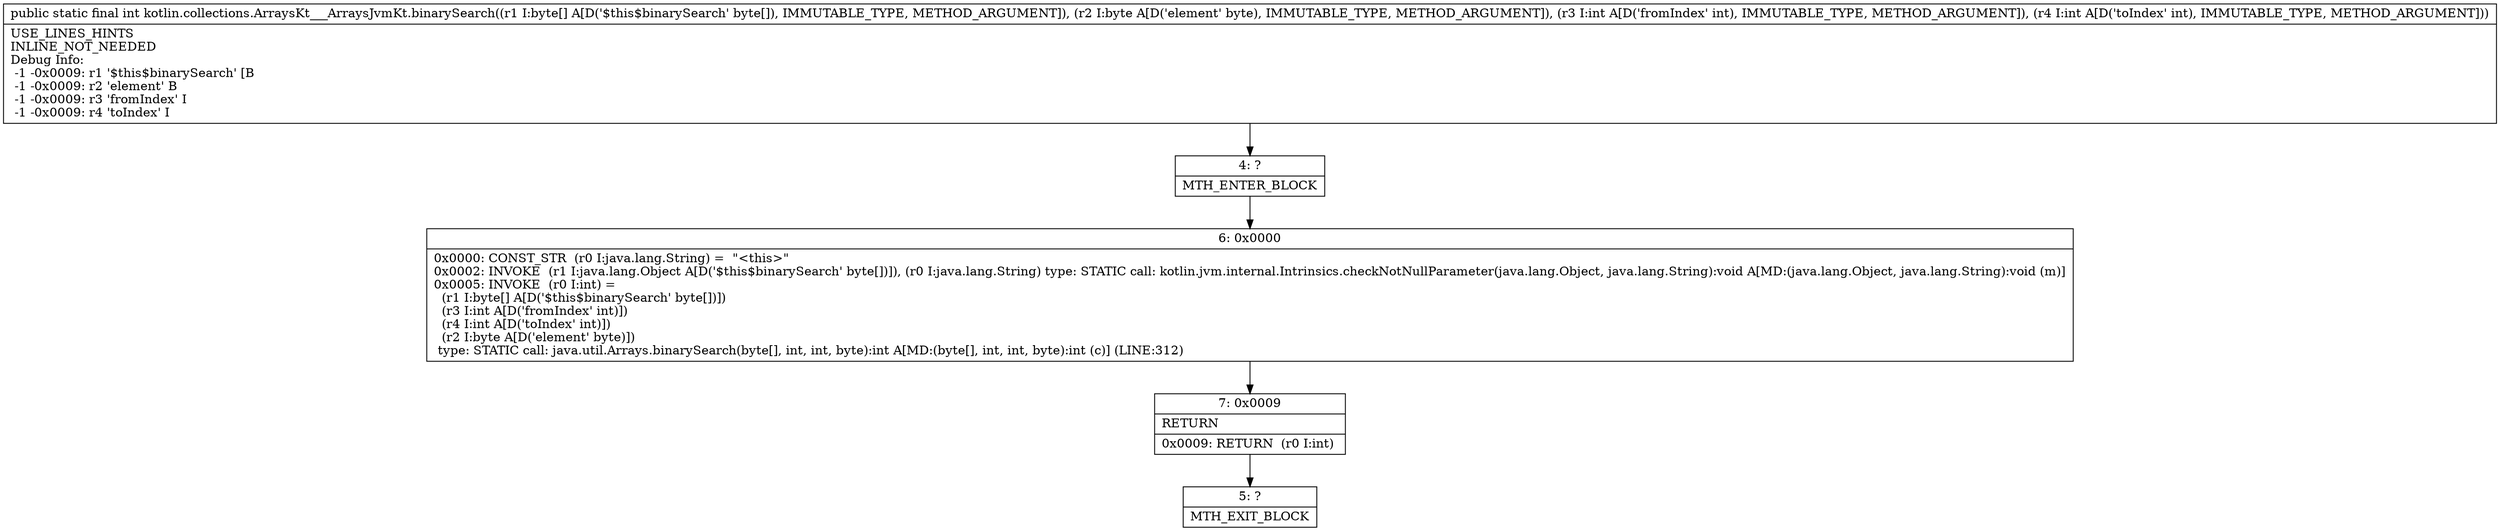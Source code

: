 digraph "CFG forkotlin.collections.ArraysKt___ArraysJvmKt.binarySearch([BBII)I" {
Node_4 [shape=record,label="{4\:\ ?|MTH_ENTER_BLOCK\l}"];
Node_6 [shape=record,label="{6\:\ 0x0000|0x0000: CONST_STR  (r0 I:java.lang.String) =  \"\<this\>\" \l0x0002: INVOKE  (r1 I:java.lang.Object A[D('$this$binarySearch' byte[])]), (r0 I:java.lang.String) type: STATIC call: kotlin.jvm.internal.Intrinsics.checkNotNullParameter(java.lang.Object, java.lang.String):void A[MD:(java.lang.Object, java.lang.String):void (m)]\l0x0005: INVOKE  (r0 I:int) = \l  (r1 I:byte[] A[D('$this$binarySearch' byte[])])\l  (r3 I:int A[D('fromIndex' int)])\l  (r4 I:int A[D('toIndex' int)])\l  (r2 I:byte A[D('element' byte)])\l type: STATIC call: java.util.Arrays.binarySearch(byte[], int, int, byte):int A[MD:(byte[], int, int, byte):int (c)] (LINE:312)\l}"];
Node_7 [shape=record,label="{7\:\ 0x0009|RETURN\l|0x0009: RETURN  (r0 I:int) \l}"];
Node_5 [shape=record,label="{5\:\ ?|MTH_EXIT_BLOCK\l}"];
MethodNode[shape=record,label="{public static final int kotlin.collections.ArraysKt___ArraysJvmKt.binarySearch((r1 I:byte[] A[D('$this$binarySearch' byte[]), IMMUTABLE_TYPE, METHOD_ARGUMENT]), (r2 I:byte A[D('element' byte), IMMUTABLE_TYPE, METHOD_ARGUMENT]), (r3 I:int A[D('fromIndex' int), IMMUTABLE_TYPE, METHOD_ARGUMENT]), (r4 I:int A[D('toIndex' int), IMMUTABLE_TYPE, METHOD_ARGUMENT]))  | USE_LINES_HINTS\lINLINE_NOT_NEEDED\lDebug Info:\l  \-1 \-0x0009: r1 '$this$binarySearch' [B\l  \-1 \-0x0009: r2 'element' B\l  \-1 \-0x0009: r3 'fromIndex' I\l  \-1 \-0x0009: r4 'toIndex' I\l}"];
MethodNode -> Node_4;Node_4 -> Node_6;
Node_6 -> Node_7;
Node_7 -> Node_5;
}

